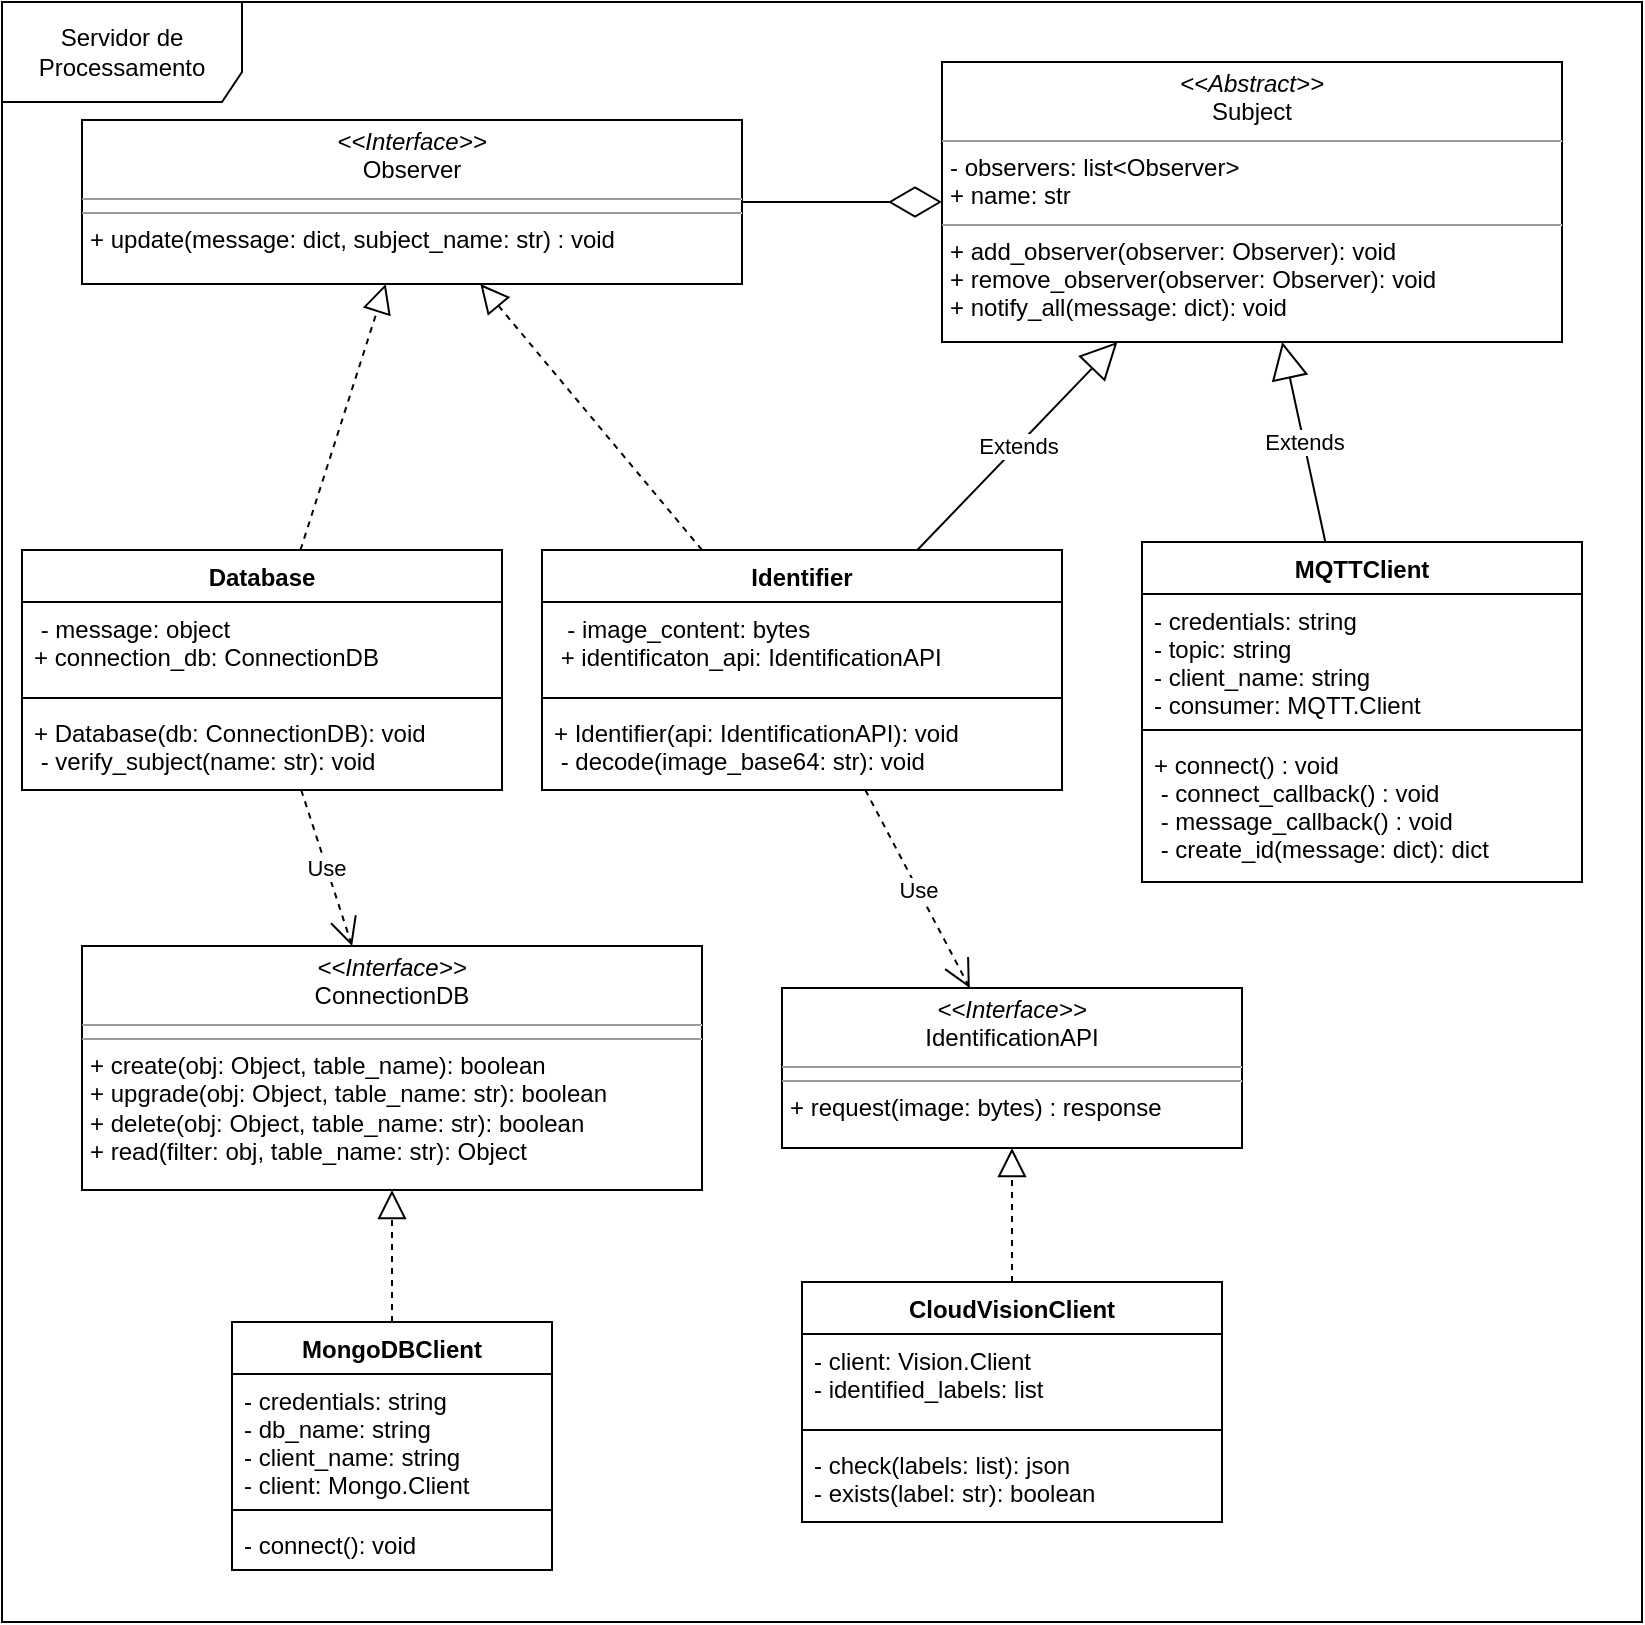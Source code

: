 <mxfile version="14.8.6" type="device"><diagram id="feho3Sd3bYQ9Wj3x8ovh" name="Page-1"><mxGraphModel dx="1102" dy="430" grid="1" gridSize="10" guides="1" tooltips="1" connect="1" arrows="1" fold="1" page="1" pageScale="1" pageWidth="827" pageHeight="1169" math="0" shadow="0"><root><mxCell id="0"/><mxCell id="1" parent="0"/><mxCell id="MiKenjIz3lwZxDKofQNO-1" value="Servidor de Processamento" style="shape=umlFrame;whiteSpace=wrap;html=1;width=120;height=50;" parent="1" vertex="1"><mxGeometry width="820" height="810" as="geometry"/></mxCell><mxCell id="x5SQNKbmvRbeTutP6gv5-1" value="MQTTClient" style="swimlane;fontStyle=1;align=center;verticalAlign=top;childLayout=stackLayout;horizontal=1;startSize=26;horizontalStack=0;resizeParent=1;resizeParentMax=0;resizeLast=0;collapsible=1;marginBottom=0;" parent="1" vertex="1"><mxGeometry x="570" y="270" width="220" height="170" as="geometry"/></mxCell><mxCell id="x5SQNKbmvRbeTutP6gv5-2" value="- credentials: string&#xA;- topic: string&#xA;- client_name: string&#xA;- consumer: MQTT.Client&#xA;&#xA;" style="text;strokeColor=none;fillColor=none;align=left;verticalAlign=top;spacingLeft=4;spacingRight=4;overflow=hidden;rotatable=0;points=[[0,0.5],[1,0.5]];portConstraint=eastwest;" parent="x5SQNKbmvRbeTutP6gv5-1" vertex="1"><mxGeometry y="26" width="220" height="64" as="geometry"/></mxCell><mxCell id="x5SQNKbmvRbeTutP6gv5-3" value="" style="line;strokeWidth=1;fillColor=none;align=left;verticalAlign=middle;spacingTop=-1;spacingLeft=3;spacingRight=3;rotatable=0;labelPosition=right;points=[];portConstraint=eastwest;" parent="x5SQNKbmvRbeTutP6gv5-1" vertex="1"><mxGeometry y="90" width="220" height="8" as="geometry"/></mxCell><mxCell id="x5SQNKbmvRbeTutP6gv5-4" value="+ connect() : void&#xA; - connect_callback() : void&#xA; - message_callback() : void&#xA; - create_id(message: dict): dict      &#xA;&#xA;" style="text;strokeColor=none;fillColor=none;align=left;verticalAlign=top;spacingLeft=4;spacingRight=4;overflow=hidden;rotatable=0;points=[[0,0.5],[1,0.5]];portConstraint=eastwest;" parent="x5SQNKbmvRbeTutP6gv5-1" vertex="1"><mxGeometry y="98" width="220" height="72" as="geometry"/></mxCell><mxCell id="x5SQNKbmvRbeTutP6gv5-47" value="&lt;p style=&quot;margin: 0px ; margin-top: 4px ; text-align: center&quot;&gt;&lt;i&gt;&amp;lt;&amp;lt;Abstract&amp;gt;&amp;gt;&lt;/i&gt;&lt;br&gt;Subject&lt;/p&gt;&lt;hr size=&quot;1&quot;&gt;&lt;p style=&quot;margin: 0px ; margin-left: 4px&quot;&gt;- observers: list&amp;lt;Observer&amp;gt;&lt;/p&gt;&lt;p style=&quot;margin: 0px ; margin-left: 4px&quot;&gt;+ name: str&lt;br&gt;&lt;/p&gt;&lt;hr size=&quot;1&quot;&gt;&lt;p style=&quot;margin: 0px ; margin-left: 4px&quot;&gt;+ add_observer(observer: Observer): void&lt;/p&gt;&lt;p style=&quot;margin: 0px ; margin-left: 4px&quot;&gt;+ remove_observer(observer: Observer): void&lt;/p&gt;&lt;p style=&quot;margin: 0px ; margin-left: 4px&quot;&gt;+ notify_all(message: dict): void&lt;br&gt;&lt;/p&gt;" style="verticalAlign=top;align=left;overflow=fill;fontSize=12;fontFamily=Helvetica;html=1;" parent="1" vertex="1"><mxGeometry x="470" y="30" width="310" height="140" as="geometry"/></mxCell><mxCell id="UEKAvcQkhPpb3T4OpDPU-2" value="&lt;p style=&quot;margin: 0px ; margin-top: 4px ; text-align: center&quot;&gt;&lt;i&gt;&amp;lt;&amp;lt;Interface&amp;gt;&amp;gt;&lt;/i&gt;&lt;br&gt;Observer&lt;/p&gt;&lt;hr size=&quot;1&quot;&gt;&lt;hr size=&quot;1&quot;&gt;&lt;p style=&quot;margin: 0px ; margin-left: 4px&quot;&gt;+ update(message: dict, subject_name: str) : void&lt;br&gt;&lt;/p&gt;" style="verticalAlign=top;align=left;overflow=fill;fontSize=12;fontFamily=Helvetica;html=1;" parent="1" vertex="1"><mxGeometry x="40" y="59" width="330" height="82" as="geometry"/></mxCell><mxCell id="UEKAvcQkhPpb3T4OpDPU-4" value="Identifier" style="swimlane;fontStyle=1;align=center;verticalAlign=top;childLayout=stackLayout;horizontal=1;startSize=26;horizontalStack=0;resizeParent=1;resizeParentMax=0;resizeLast=0;collapsible=1;marginBottom=0;" parent="1" vertex="1"><mxGeometry x="270" y="274" width="260" height="120" as="geometry"/></mxCell><mxCell id="UEKAvcQkhPpb3T4OpDPU-5" value="  - image_content: bytes&#xA; + identificaton_api: IdentificationAPI&#xA;" style="text;strokeColor=none;fillColor=none;align=left;verticalAlign=top;spacingLeft=4;spacingRight=4;overflow=hidden;rotatable=0;points=[[0,0.5],[1,0.5]];portConstraint=eastwest;" parent="UEKAvcQkhPpb3T4OpDPU-4" vertex="1"><mxGeometry y="26" width="260" height="44" as="geometry"/></mxCell><mxCell id="UEKAvcQkhPpb3T4OpDPU-6" value="" style="line;strokeWidth=1;fillColor=none;align=left;verticalAlign=middle;spacingTop=-1;spacingLeft=3;spacingRight=3;rotatable=0;labelPosition=right;points=[];portConstraint=eastwest;" parent="UEKAvcQkhPpb3T4OpDPU-4" vertex="1"><mxGeometry y="70" width="260" height="8" as="geometry"/></mxCell><mxCell id="UEKAvcQkhPpb3T4OpDPU-7" value="+ Identifier(api: IdentificationAPI): void&#xA; - decode(image_base64: str): void" style="text;strokeColor=none;fillColor=none;align=left;verticalAlign=top;spacingLeft=4;spacingRight=4;overflow=hidden;rotatable=0;points=[[0,0.5],[1,0.5]];portConstraint=eastwest;" parent="UEKAvcQkhPpb3T4OpDPU-4" vertex="1"><mxGeometry y="78" width="260" height="42" as="geometry"/></mxCell><mxCell id="UEKAvcQkhPpb3T4OpDPU-11" value="" style="endArrow=diamondThin;endFill=0;endSize=24;html=1;" parent="1" source="UEKAvcQkhPpb3T4OpDPU-2" target="x5SQNKbmvRbeTutP6gv5-47" edge="1"><mxGeometry width="160" relative="1" as="geometry"><mxPoint x="330" y="240" as="sourcePoint"/><mxPoint x="490" y="240" as="targetPoint"/></mxGeometry></mxCell><mxCell id="UEKAvcQkhPpb3T4OpDPU-15" value="Database" style="swimlane;fontStyle=1;align=center;verticalAlign=top;childLayout=stackLayout;horizontal=1;startSize=26;horizontalStack=0;resizeParent=1;resizeParentMax=0;resizeLast=0;collapsible=1;marginBottom=0;" parent="1" vertex="1"><mxGeometry x="10" y="274" width="240" height="120" as="geometry"/></mxCell><mxCell id="UEKAvcQkhPpb3T4OpDPU-16" value=" - message: object&#xA;+ connection_db: ConnectionDB&#xA;" style="text;strokeColor=none;fillColor=none;align=left;verticalAlign=top;spacingLeft=4;spacingRight=4;overflow=hidden;rotatable=0;points=[[0,0.5],[1,0.5]];portConstraint=eastwest;" parent="UEKAvcQkhPpb3T4OpDPU-15" vertex="1"><mxGeometry y="26" width="240" height="44" as="geometry"/></mxCell><mxCell id="UEKAvcQkhPpb3T4OpDPU-17" value="" style="line;strokeWidth=1;fillColor=none;align=left;verticalAlign=middle;spacingTop=-1;spacingLeft=3;spacingRight=3;rotatable=0;labelPosition=right;points=[];portConstraint=eastwest;" parent="UEKAvcQkhPpb3T4OpDPU-15" vertex="1"><mxGeometry y="70" width="240" height="8" as="geometry"/></mxCell><mxCell id="UEKAvcQkhPpb3T4OpDPU-18" value="+ Database(db: ConnectionDB): void&#xA; - verify_subject(name: str): void" style="text;strokeColor=none;fillColor=none;align=left;verticalAlign=top;spacingLeft=4;spacingRight=4;overflow=hidden;rotatable=0;points=[[0,0.5],[1,0.5]];portConstraint=eastwest;" parent="UEKAvcQkhPpb3T4OpDPU-15" vertex="1"><mxGeometry y="78" width="240" height="42" as="geometry"/></mxCell><mxCell id="UEKAvcQkhPpb3T4OpDPU-19" value="" style="endArrow=block;dashed=1;endFill=0;endSize=12;html=1;" parent="1" source="UEKAvcQkhPpb3T4OpDPU-15" target="UEKAvcQkhPpb3T4OpDPU-2" edge="1"><mxGeometry width="160" relative="1" as="geometry"><mxPoint x="330" y="380" as="sourcePoint"/><mxPoint x="110" y="340" as="targetPoint"/></mxGeometry></mxCell><mxCell id="UEKAvcQkhPpb3T4OpDPU-20" value="" style="endArrow=block;dashed=1;endFill=0;endSize=12;html=1;" parent="1" source="UEKAvcQkhPpb3T4OpDPU-4" target="UEKAvcQkhPpb3T4OpDPU-2" edge="1"><mxGeometry width="160" relative="1" as="geometry"><mxPoint x="330" y="380" as="sourcePoint"/><mxPoint x="330" y="310" as="targetPoint"/></mxGeometry></mxCell><mxCell id="UEKAvcQkhPpb3T4OpDPU-21" value="Extends" style="endArrow=block;endSize=16;endFill=0;html=1;" parent="1" source="x5SQNKbmvRbeTutP6gv5-1" target="x5SQNKbmvRbeTutP6gv5-47" edge="1"><mxGeometry width="160" relative="1" as="geometry"><mxPoint x="558.907" y="230" as="sourcePoint"/><mxPoint x="490" y="210" as="targetPoint"/></mxGeometry></mxCell><mxCell id="x2XuVLapYtxWSalevFqg-1" value="&lt;p style=&quot;margin: 0px ; margin-top: 4px ; text-align: center&quot;&gt;&lt;i&gt;&amp;lt;&amp;lt;Interface&amp;gt;&amp;gt;&lt;/i&gt;&lt;br&gt;ConnectionDB&lt;/p&gt;&lt;hr size=&quot;1&quot;&gt;&lt;hr size=&quot;1&quot;&gt;&lt;p style=&quot;margin: 0px ; margin-left: 4px&quot;&gt;+ create(obj: Object, table_name): boolean&lt;br&gt;+ upgrade(obj: Object, table_name: str): boolean&lt;/p&gt;&lt;p style=&quot;margin: 0px ; margin-left: 4px&quot;&gt;+ delete(obj: Object, table_name: str): boolean&lt;/p&gt;&lt;p style=&quot;margin: 0px ; margin-left: 4px&quot;&gt;+ read(filter: obj, table_name: str): Object &lt;br&gt;&lt;/p&gt;" style="verticalAlign=top;align=left;overflow=fill;fontSize=12;fontFamily=Helvetica;html=1;" parent="1" vertex="1"><mxGeometry x="40" y="472" width="310" height="122" as="geometry"/></mxCell><mxCell id="gfmI_uOKM0O-hradbJnv-1" value="MongoDBClient" style="swimlane;fontStyle=1;align=center;verticalAlign=top;childLayout=stackLayout;horizontal=1;startSize=26;horizontalStack=0;resizeParent=1;resizeParentMax=0;resizeLast=0;collapsible=1;marginBottom=0;" parent="1" vertex="1"><mxGeometry x="115" y="660" width="160" height="124" as="geometry"/></mxCell><mxCell id="gfmI_uOKM0O-hradbJnv-2" value=" - credentials: string&#xA;- db_name: string&#xA;- client_name: string&#xA;- client: Mongo.Client" style="text;strokeColor=none;fillColor=none;align=left;verticalAlign=top;spacingLeft=4;spacingRight=4;overflow=hidden;rotatable=0;points=[[0,0.5],[1,0.5]];portConstraint=eastwest;" parent="gfmI_uOKM0O-hradbJnv-1" vertex="1"><mxGeometry y="26" width="160" height="64" as="geometry"/></mxCell><mxCell id="gfmI_uOKM0O-hradbJnv-3" value="" style="line;strokeWidth=1;fillColor=none;align=left;verticalAlign=middle;spacingTop=-1;spacingLeft=3;spacingRight=3;rotatable=0;labelPosition=right;points=[];portConstraint=eastwest;" parent="gfmI_uOKM0O-hradbJnv-1" vertex="1"><mxGeometry y="90" width="160" height="8" as="geometry"/></mxCell><mxCell id="gfmI_uOKM0O-hradbJnv-4" value="- connect(): void" style="text;strokeColor=none;fillColor=none;align=left;verticalAlign=top;spacingLeft=4;spacingRight=4;overflow=hidden;rotatable=0;points=[[0,0.5],[1,0.5]];portConstraint=eastwest;" parent="gfmI_uOKM0O-hradbJnv-1" vertex="1"><mxGeometry y="98" width="160" height="26" as="geometry"/></mxCell><mxCell id="gfmI_uOKM0O-hradbJnv-5" value="CloudVisionClient" style="swimlane;fontStyle=1;align=center;verticalAlign=top;childLayout=stackLayout;horizontal=1;startSize=26;horizontalStack=0;resizeParent=1;resizeParentMax=0;resizeLast=0;collapsible=1;marginBottom=0;" parent="1" vertex="1"><mxGeometry x="400" y="640" width="210" height="120" as="geometry"/></mxCell><mxCell id="gfmI_uOKM0O-hradbJnv-6" value="- client: Vision.Client&#xA;- identified_labels: list&#xA;&#xA;" style="text;strokeColor=none;fillColor=none;align=left;verticalAlign=top;spacingLeft=4;spacingRight=4;overflow=hidden;rotatable=0;points=[[0,0.5],[1,0.5]];portConstraint=eastwest;" parent="gfmI_uOKM0O-hradbJnv-5" vertex="1"><mxGeometry y="26" width="210" height="44" as="geometry"/></mxCell><mxCell id="gfmI_uOKM0O-hradbJnv-7" value="" style="line;strokeWidth=1;fillColor=none;align=left;verticalAlign=middle;spacingTop=-1;spacingLeft=3;spacingRight=3;rotatable=0;labelPosition=right;points=[];portConstraint=eastwest;" parent="gfmI_uOKM0O-hradbJnv-5" vertex="1"><mxGeometry y="70" width="210" height="8" as="geometry"/></mxCell><mxCell id="gfmI_uOKM0O-hradbJnv-8" value="- check(labels: list): json&#xA;- exists(label: str): boolean&#xA; " style="text;strokeColor=none;fillColor=none;align=left;verticalAlign=top;spacingLeft=4;spacingRight=4;overflow=hidden;rotatable=0;points=[[0,0.5],[1,0.5]];portConstraint=eastwest;" parent="gfmI_uOKM0O-hradbJnv-5" vertex="1"><mxGeometry y="78" width="210" height="42" as="geometry"/></mxCell><mxCell id="gfmI_uOKM0O-hradbJnv-9" value="Extends" style="endArrow=block;endSize=16;endFill=0;html=1;" parent="1" source="UEKAvcQkhPpb3T4OpDPU-4" target="x5SQNKbmvRbeTutP6gv5-47" edge="1"><mxGeometry width="160" relative="1" as="geometry"><mxPoint x="568.462" y="280" as="sourcePoint"/><mxPoint x="566.346" y="170" as="targetPoint"/></mxGeometry></mxCell><mxCell id="gfmI_uOKM0O-hradbJnv-14" value="Use" style="endArrow=open;endSize=12;dashed=1;html=1;" parent="1" source="UEKAvcQkhPpb3T4OpDPU-15" target="x2XuVLapYtxWSalevFqg-1" edge="1"><mxGeometry width="160" relative="1" as="geometry"><mxPoint x="330" y="410" as="sourcePoint"/><mxPoint x="490" y="410" as="targetPoint"/></mxGeometry></mxCell><mxCell id="gfmI_uOKM0O-hradbJnv-15" value="&lt;p style=&quot;margin: 0px ; margin-top: 4px ; text-align: center&quot;&gt;&lt;i&gt;&amp;lt;&amp;lt;Interface&amp;gt;&amp;gt;&lt;/i&gt;&lt;br&gt;IdentificationAPI&lt;/p&gt;&lt;hr size=&quot;1&quot;&gt;&lt;hr size=&quot;1&quot;&gt;&lt;p style=&quot;margin: 0px ; margin-left: 4px&quot;&gt;+ request(image: bytes) : response&lt;/p&gt;" style="verticalAlign=top;align=left;overflow=fill;fontSize=12;fontFamily=Helvetica;html=1;" parent="1" vertex="1"><mxGeometry x="390" y="493" width="230" height="80" as="geometry"/></mxCell><mxCell id="gfmI_uOKM0O-hradbJnv-16" value="Use" style="endArrow=open;endSize=12;dashed=1;html=1;" parent="1" source="UEKAvcQkhPpb3T4OpDPU-4" target="gfmI_uOKM0O-hradbJnv-15" edge="1"><mxGeometry width="160" relative="1" as="geometry"><mxPoint x="150" y="370" as="sourcePoint"/><mxPoint x="150" y="440" as="targetPoint"/></mxGeometry></mxCell><mxCell id="gfmI_uOKM0O-hradbJnv-17" value="" style="endArrow=block;dashed=1;endFill=0;endSize=12;html=1;" parent="1" source="gfmI_uOKM0O-hradbJnv-1" target="x2XuVLapYtxWSalevFqg-1" edge="1"><mxGeometry width="160" relative="1" as="geometry"><mxPoint x="330.909" y="284" as="sourcePoint"/><mxPoint x="240.413" y="138" as="targetPoint"/></mxGeometry></mxCell><mxCell id="gfmI_uOKM0O-hradbJnv-18" value="" style="endArrow=block;dashed=1;endFill=0;endSize=12;html=1;" parent="1" source="gfmI_uOKM0O-hradbJnv-5" target="gfmI_uOKM0O-hradbJnv-15" edge="1"><mxGeometry width="160" relative="1" as="geometry"><mxPoint x="150" y="638" as="sourcePoint"/><mxPoint x="150" y="583" as="targetPoint"/></mxGeometry></mxCell></root></mxGraphModel></diagram></mxfile>